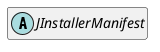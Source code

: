 @startuml
set namespaceSeparator \\
hide members
hide << alias >> circle

abstract class JInstallerManifest
@enduml
